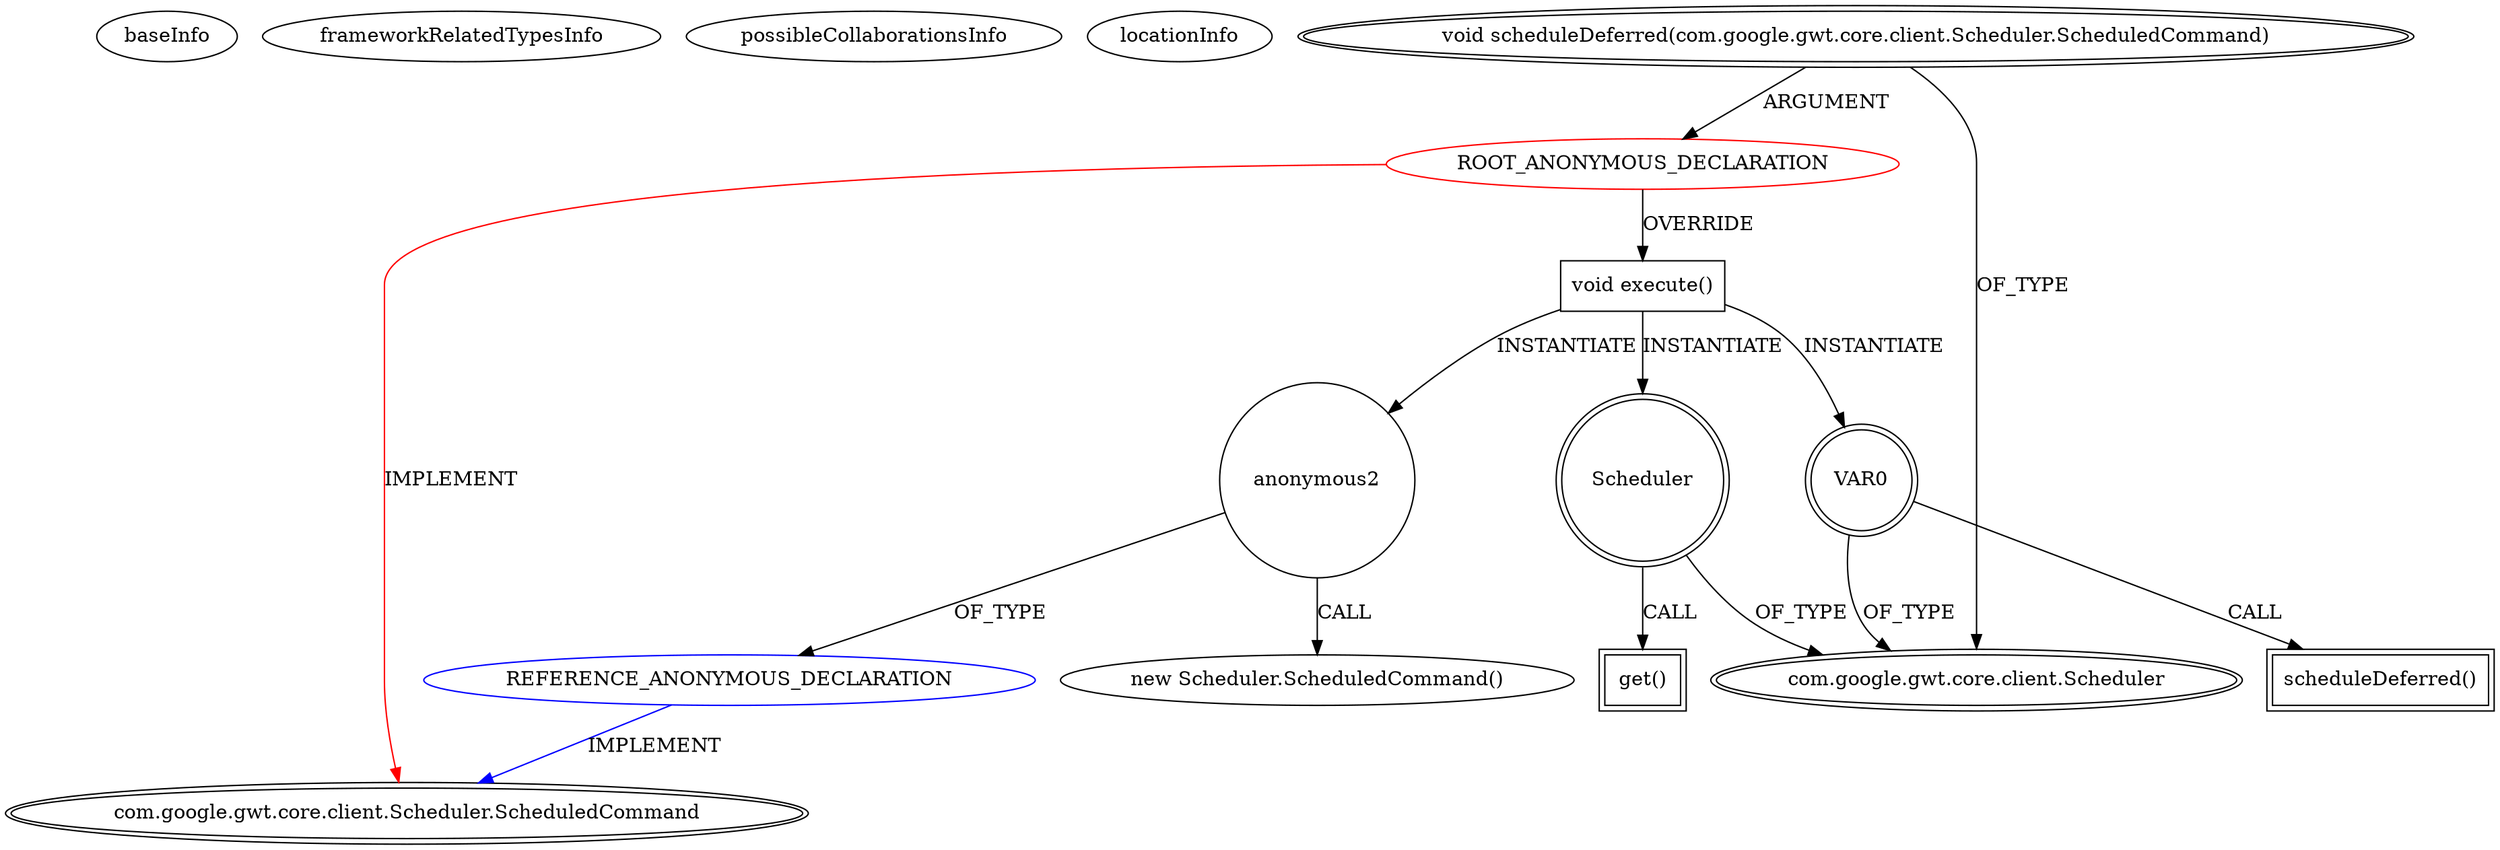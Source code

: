 digraph {
baseInfo[graphId=3217,category="extension_graph",isAnonymous=true,possibleRelation=true]
frameworkRelatedTypesInfo[0="com.google.gwt.core.client.Scheduler.ScheduledCommand"]
possibleCollaborationsInfo[0="3217~OVERRIDING_METHOD_DECLARATION-INSTANTIATION-~com.google.gwt.core.client.Scheduler.ScheduledCommand ~com.google.gwt.core.client.Scheduler.ScheduledCommand ~true~true"]
locationInfo[projectName="jnorthrup-gwt-charts",filePath="/jnorthrup-gwt-charts/gwt-charts-master/gwt-charts/src/main/java/com/googlecode/gwt/charts/client/ChartWidget.java",contextSignature="void redraw()",graphId="3217"]
0[label="ROOT_ANONYMOUS_DECLARATION",vertexType="ROOT_ANONYMOUS_DECLARATION",isFrameworkType=false,color=red]
1[label="com.google.gwt.core.client.Scheduler.ScheduledCommand",vertexType="FRAMEWORK_INTERFACE_TYPE",isFrameworkType=true,peripheries=2]
2[label="void scheduleDeferred(com.google.gwt.core.client.Scheduler.ScheduledCommand)",vertexType="OUTSIDE_CALL",isFrameworkType=true,peripheries=2]
3[label="com.google.gwt.core.client.Scheduler",vertexType="FRAMEWORK_CLASS_TYPE",isFrameworkType=true,peripheries=2]
4[label="void execute()",vertexType="OVERRIDING_METHOD_DECLARATION",isFrameworkType=false,shape=box]
5[label="VAR0",vertexType="VARIABLE_EXPRESION",isFrameworkType=true,peripheries=2,shape=circle]
6[label="scheduleDeferred()",vertexType="INSIDE_CALL",isFrameworkType=true,peripheries=2,shape=box]
8[label="Scheduler",vertexType="VARIABLE_EXPRESION",isFrameworkType=true,peripheries=2,shape=circle]
9[label="get()",vertexType="INSIDE_CALL",isFrameworkType=true,peripheries=2,shape=box]
12[label="anonymous2",vertexType="VARIABLE_EXPRESION",isFrameworkType=false,shape=circle]
13[label="REFERENCE_ANONYMOUS_DECLARATION",vertexType="REFERENCE_ANONYMOUS_DECLARATION",isFrameworkType=false,color=blue]
11[label="new Scheduler.ScheduledCommand()",vertexType="CONSTRUCTOR_CALL",isFrameworkType=false]
0->1[label="IMPLEMENT",color=red]
2->0[label="ARGUMENT"]
2->3[label="OF_TYPE"]
0->4[label="OVERRIDE"]
4->5[label="INSTANTIATE"]
5->3[label="OF_TYPE"]
5->6[label="CALL"]
4->8[label="INSTANTIATE"]
8->3[label="OF_TYPE"]
8->9[label="CALL"]
4->12[label="INSTANTIATE"]
13->1[label="IMPLEMENT",color=blue]
12->13[label="OF_TYPE"]
12->11[label="CALL"]
}
